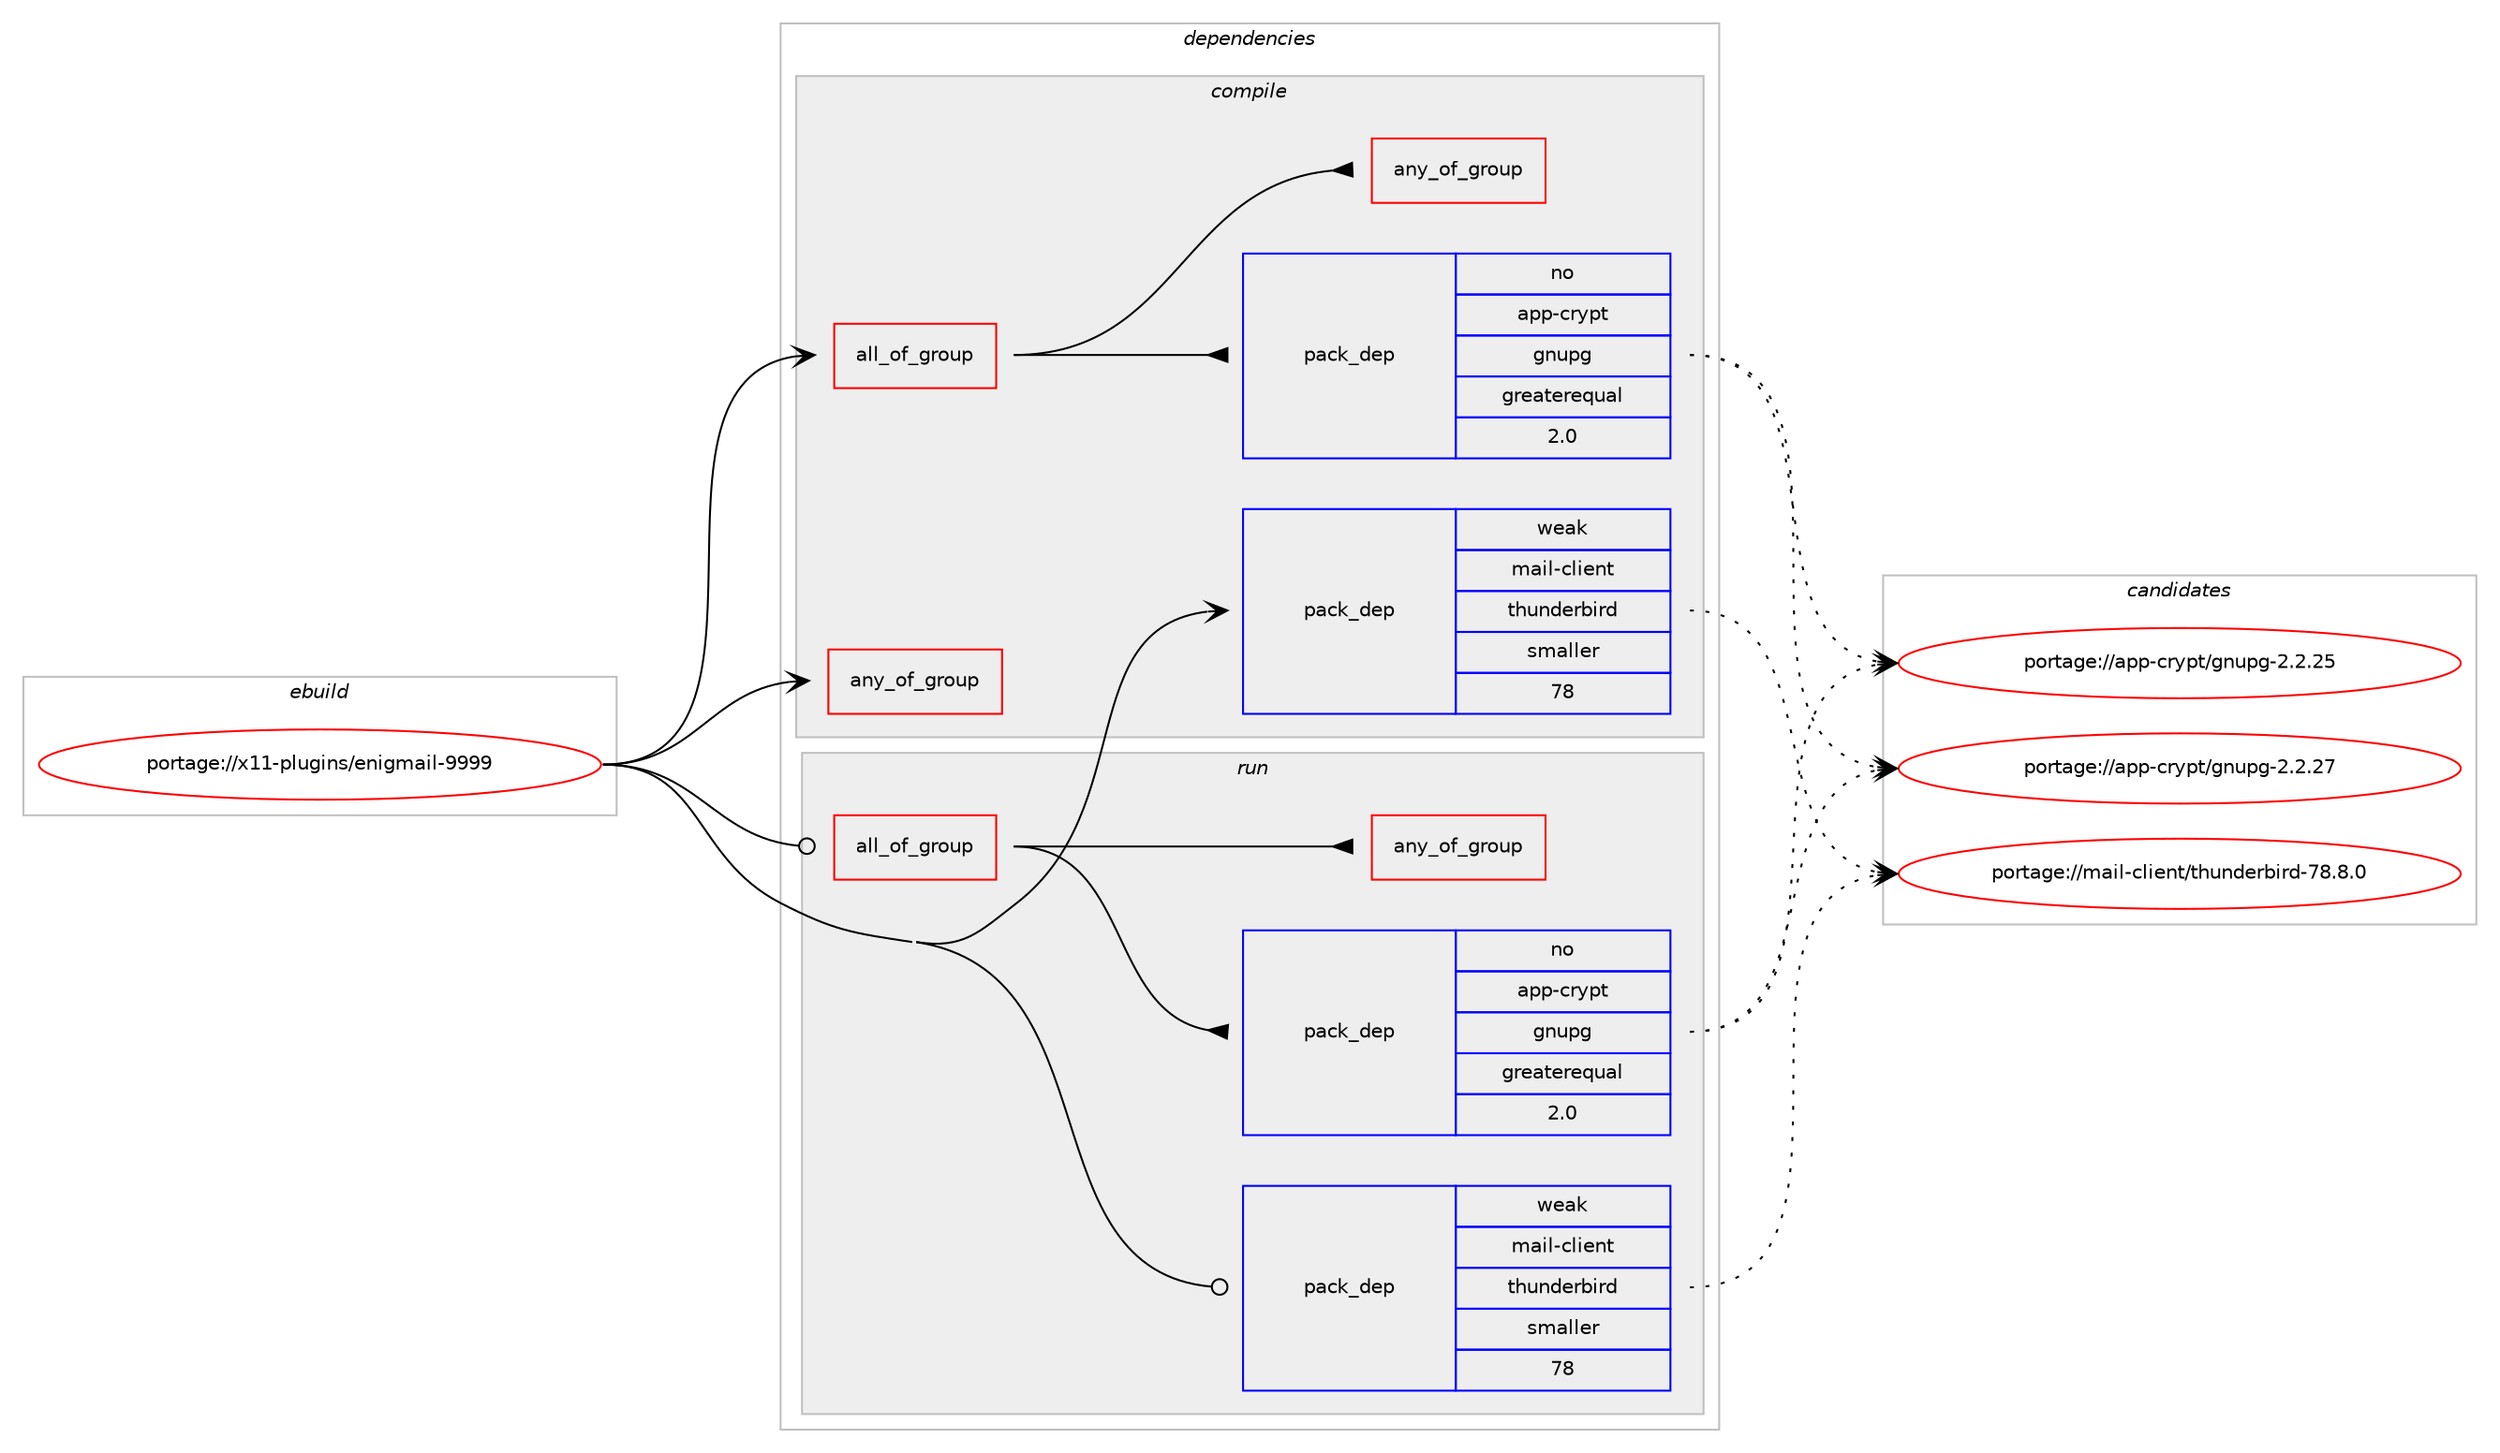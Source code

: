 digraph prolog {

# *************
# Graph options
# *************

newrank=true;
concentrate=true;
compound=true;
graph [rankdir=LR,fontname=Helvetica,fontsize=10,ranksep=1.5];#, ranksep=2.5, nodesep=0.2];
edge  [arrowhead=vee];
node  [fontname=Helvetica,fontsize=10];

# **********
# The ebuild
# **********

subgraph cluster_leftcol {
color=gray;
rank=same;
label=<<i>ebuild</i>>;
id [label="portage://x11-plugins/enigmail-9999", color=red, width=4, href="../x11-plugins/enigmail-9999.svg"];
}

# ****************
# The dependencies
# ****************

subgraph cluster_midcol {
color=gray;
label=<<i>dependencies</i>>;
subgraph cluster_compile {
fillcolor="#eeeeee";
style=filled;
label=<<i>compile</i>>;
subgraph all10 {
dependency4031 [label=<<TABLE BORDER="0" CELLBORDER="1" CELLSPACING="0" CELLPADDING="4"><TR><TD CELLPADDING="10">all_of_group</TD></TR></TABLE>>, shape=none, color=red];subgraph pack1444 {
dependency4032 [label=<<TABLE BORDER="0" CELLBORDER="1" CELLSPACING="0" CELLPADDING="4" WIDTH="220"><TR><TD ROWSPAN="6" CELLPADDING="30">pack_dep</TD></TR><TR><TD WIDTH="110">no</TD></TR><TR><TD>app-crypt</TD></TR><TR><TD>gnupg</TD></TR><TR><TD>greaterequal</TD></TR><TR><TD>2.0</TD></TR></TABLE>>, shape=none, color=blue];
}
dependency4031:e -> dependency4032:w [weight=20,style="solid",arrowhead="inv"];
subgraph any79 {
dependency4033 [label=<<TABLE BORDER="0" CELLBORDER="1" CELLSPACING="0" CELLPADDING="4"><TR><TD CELLPADDING="10">any_of_group</TD></TR></TABLE>>, shape=none, color=red];# *** BEGIN UNKNOWN DEPENDENCY TYPE (TODO) ***
# dependency4033 -> package_dependency(portage://x11-plugins/enigmail-9999,install,no,app-crypt,pinentry,none,[,,],[],[use(enable(gtk),negative)])
# *** END UNKNOWN DEPENDENCY TYPE (TODO) ***

# *** BEGIN UNKNOWN DEPENDENCY TYPE (TODO) ***
# dependency4033 -> package_dependency(portage://x11-plugins/enigmail-9999,install,no,app-crypt,pinentry,none,[,,],[],[use(enable(qt5),negative)])
# *** END UNKNOWN DEPENDENCY TYPE (TODO) ***

}
dependency4031:e -> dependency4033:w [weight=20,style="solid",arrowhead="inv"];
}
id:e -> dependency4031:w [weight=20,style="solid",arrowhead="vee"];
subgraph any80 {
dependency4034 [label=<<TABLE BORDER="0" CELLBORDER="1" CELLSPACING="0" CELLPADDING="4"><TR><TD CELLPADDING="10">any_of_group</TD></TR></TABLE>>, shape=none, color=red];# *** BEGIN UNKNOWN DEPENDENCY TYPE (TODO) ***
# dependency4034 -> package_dependency(portage://x11-plugins/enigmail-9999,install,no,dev-lang,python,none,[,,],[slot(3.9)],[])
# *** END UNKNOWN DEPENDENCY TYPE (TODO) ***

# *** BEGIN UNKNOWN DEPENDENCY TYPE (TODO) ***
# dependency4034 -> package_dependency(portage://x11-plugins/enigmail-9999,install,no,dev-lang,python,none,[,,],[slot(3.8)],[])
# *** END UNKNOWN DEPENDENCY TYPE (TODO) ***

# *** BEGIN UNKNOWN DEPENDENCY TYPE (TODO) ***
# dependency4034 -> package_dependency(portage://x11-plugins/enigmail-9999,install,no,dev-lang,python,none,[,,],[slot(3.7)],[])
# *** END UNKNOWN DEPENDENCY TYPE (TODO) ***

}
id:e -> dependency4034:w [weight=20,style="solid",arrowhead="vee"];
# *** BEGIN UNKNOWN DEPENDENCY TYPE (TODO) ***
# id -> package_dependency(portage://x11-plugins/enigmail-9999,install,no,app-arch,zip,none,[,,],[],[])
# *** END UNKNOWN DEPENDENCY TYPE (TODO) ***

# *** BEGIN UNKNOWN DEPENDENCY TYPE (TODO) ***
# id -> package_dependency(portage://x11-plugins/enigmail-9999,install,no,dev-lang,perl,none,[,,],[],[])
# *** END UNKNOWN DEPENDENCY TYPE (TODO) ***

subgraph pack1445 {
dependency4035 [label=<<TABLE BORDER="0" CELLBORDER="1" CELLSPACING="0" CELLPADDING="4" WIDTH="220"><TR><TD ROWSPAN="6" CELLPADDING="30">pack_dep</TD></TR><TR><TD WIDTH="110">weak</TD></TR><TR><TD>mail-client</TD></TR><TR><TD>thunderbird</TD></TR><TR><TD>smaller</TD></TR><TR><TD>78</TD></TR></TABLE>>, shape=none, color=blue];
}
id:e -> dependency4035:w [weight=20,style="solid",arrowhead="vee"];
}
subgraph cluster_compileandrun {
fillcolor="#eeeeee";
style=filled;
label=<<i>compile and run</i>>;
}
subgraph cluster_run {
fillcolor="#eeeeee";
style=filled;
label=<<i>run</i>>;
subgraph all11 {
dependency4036 [label=<<TABLE BORDER="0" CELLBORDER="1" CELLSPACING="0" CELLPADDING="4"><TR><TD CELLPADDING="10">all_of_group</TD></TR></TABLE>>, shape=none, color=red];subgraph pack1446 {
dependency4037 [label=<<TABLE BORDER="0" CELLBORDER="1" CELLSPACING="0" CELLPADDING="4" WIDTH="220"><TR><TD ROWSPAN="6" CELLPADDING="30">pack_dep</TD></TR><TR><TD WIDTH="110">no</TD></TR><TR><TD>app-crypt</TD></TR><TR><TD>gnupg</TD></TR><TR><TD>greaterequal</TD></TR><TR><TD>2.0</TD></TR></TABLE>>, shape=none, color=blue];
}
dependency4036:e -> dependency4037:w [weight=20,style="solid",arrowhead="inv"];
subgraph any81 {
dependency4038 [label=<<TABLE BORDER="0" CELLBORDER="1" CELLSPACING="0" CELLPADDING="4"><TR><TD CELLPADDING="10">any_of_group</TD></TR></TABLE>>, shape=none, color=red];# *** BEGIN UNKNOWN DEPENDENCY TYPE (TODO) ***
# dependency4038 -> package_dependency(portage://x11-plugins/enigmail-9999,run,no,app-crypt,pinentry,none,[,,],[],[use(enable(gtk),negative)])
# *** END UNKNOWN DEPENDENCY TYPE (TODO) ***

# *** BEGIN UNKNOWN DEPENDENCY TYPE (TODO) ***
# dependency4038 -> package_dependency(portage://x11-plugins/enigmail-9999,run,no,app-crypt,pinentry,none,[,,],[],[use(enable(qt5),negative)])
# *** END UNKNOWN DEPENDENCY TYPE (TODO) ***

}
dependency4036:e -> dependency4038:w [weight=20,style="solid",arrowhead="inv"];
}
id:e -> dependency4036:w [weight=20,style="solid",arrowhead="odot"];
subgraph pack1447 {
dependency4039 [label=<<TABLE BORDER="0" CELLBORDER="1" CELLSPACING="0" CELLPADDING="4" WIDTH="220"><TR><TD ROWSPAN="6" CELLPADDING="30">pack_dep</TD></TR><TR><TD WIDTH="110">weak</TD></TR><TR><TD>mail-client</TD></TR><TR><TD>thunderbird</TD></TR><TR><TD>smaller</TD></TR><TR><TD>78</TD></TR></TABLE>>, shape=none, color=blue];
}
id:e -> dependency4039:w [weight=20,style="solid",arrowhead="odot"];
}
}

# **************
# The candidates
# **************

subgraph cluster_choices {
rank=same;
color=gray;
label=<<i>candidates</i>>;

subgraph choice1444 {
color=black;
nodesep=1;
choice9711211245991141211121164710311011711210345504650465053 [label="portage://app-crypt/gnupg-2.2.25", color=red, width=4,href="../app-crypt/gnupg-2.2.25.svg"];
choice9711211245991141211121164710311011711210345504650465055 [label="portage://app-crypt/gnupg-2.2.27", color=red, width=4,href="../app-crypt/gnupg-2.2.27.svg"];
dependency4032:e -> choice9711211245991141211121164710311011711210345504650465053:w [style=dotted,weight="100"];
dependency4032:e -> choice9711211245991141211121164710311011711210345504650465055:w [style=dotted,weight="100"];
}
subgraph choice1445 {
color=black;
nodesep=1;
choice109971051084599108105101110116471161041171101001011149810511410045555646564648 [label="portage://mail-client/thunderbird-78.8.0", color=red, width=4,href="../mail-client/thunderbird-78.8.0.svg"];
dependency4035:e -> choice109971051084599108105101110116471161041171101001011149810511410045555646564648:w [style=dotted,weight="100"];
}
subgraph choice1446 {
color=black;
nodesep=1;
choice9711211245991141211121164710311011711210345504650465053 [label="portage://app-crypt/gnupg-2.2.25", color=red, width=4,href="../app-crypt/gnupg-2.2.25.svg"];
choice9711211245991141211121164710311011711210345504650465055 [label="portage://app-crypt/gnupg-2.2.27", color=red, width=4,href="../app-crypt/gnupg-2.2.27.svg"];
dependency4037:e -> choice9711211245991141211121164710311011711210345504650465053:w [style=dotted,weight="100"];
dependency4037:e -> choice9711211245991141211121164710311011711210345504650465055:w [style=dotted,weight="100"];
}
subgraph choice1447 {
color=black;
nodesep=1;
choice109971051084599108105101110116471161041171101001011149810511410045555646564648 [label="portage://mail-client/thunderbird-78.8.0", color=red, width=4,href="../mail-client/thunderbird-78.8.0.svg"];
dependency4039:e -> choice109971051084599108105101110116471161041171101001011149810511410045555646564648:w [style=dotted,weight="100"];
}
}

}
